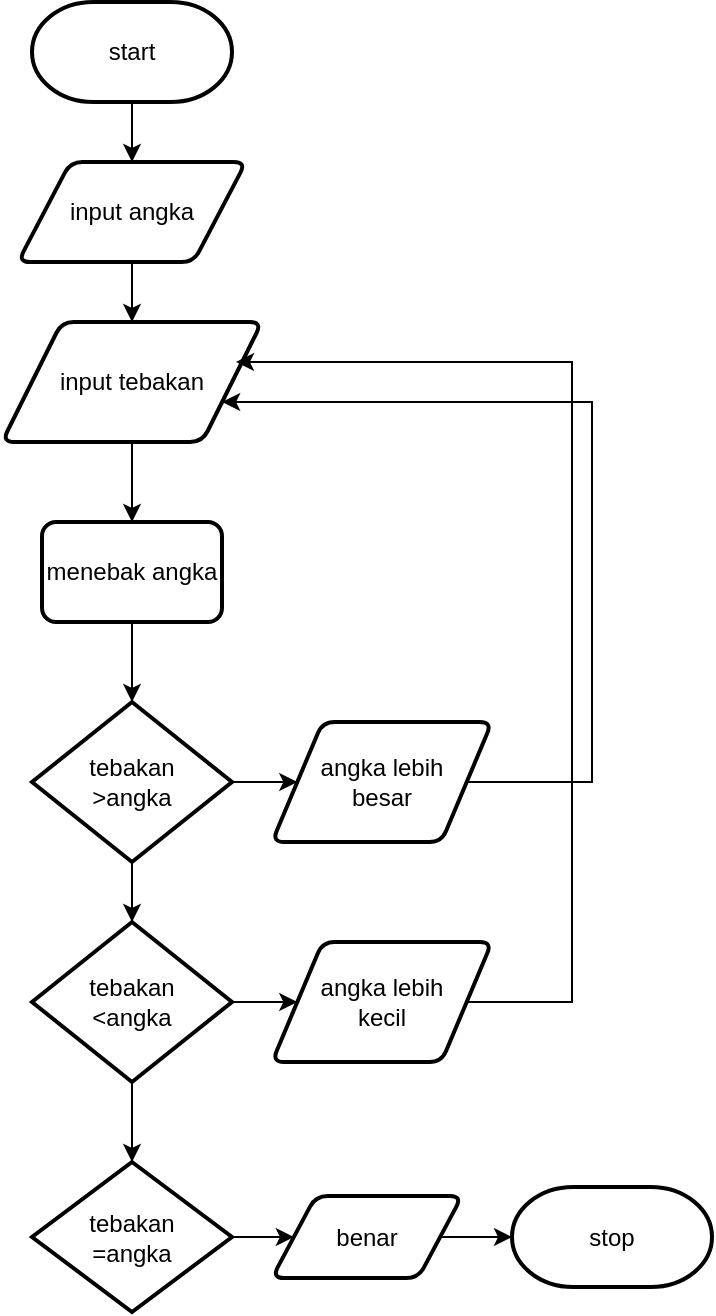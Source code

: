 <mxfile version="20.8.16" type="device"><diagram id="C5RBs43oDa-KdzZeNtuy" name="Page-1"><mxGraphModel dx="1105" dy="654" grid="1" gridSize="10" guides="1" tooltips="1" connect="1" arrows="1" fold="1" page="1" pageScale="1" pageWidth="827" pageHeight="1169" math="0" shadow="0"><root><mxCell id="WIyWlLk6GJQsqaUBKTNV-0"/><mxCell id="WIyWlLk6GJQsqaUBKTNV-1" parent="WIyWlLk6GJQsqaUBKTNV-0"/><mxCell id="BXOJZZQ7M7HGK0cXnv6F-27" style="edgeStyle=orthogonalEdgeStyle;rounded=0;orthogonalLoop=1;jettySize=auto;html=1;entryX=0.5;entryY=0;entryDx=0;entryDy=0;" edge="1" parent="WIyWlLk6GJQsqaUBKTNV-1" source="BXOJZZQ7M7HGK0cXnv6F-0" target="BXOJZZQ7M7HGK0cXnv6F-9"><mxGeometry relative="1" as="geometry"/></mxCell><mxCell id="BXOJZZQ7M7HGK0cXnv6F-0" value="start" style="strokeWidth=2;html=1;shape=mxgraph.flowchart.terminator;whiteSpace=wrap;" vertex="1" parent="WIyWlLk6GJQsqaUBKTNV-1"><mxGeometry x="350" y="50" width="100" height="50" as="geometry"/></mxCell><mxCell id="BXOJZZQ7M7HGK0cXnv6F-32" value="" style="edgeStyle=orthogonalEdgeStyle;rounded=0;orthogonalLoop=1;jettySize=auto;html=1;" edge="1" parent="WIyWlLk6GJQsqaUBKTNV-1" source="BXOJZZQ7M7HGK0cXnv6F-1" target="BXOJZZQ7M7HGK0cXnv6F-5"><mxGeometry relative="1" as="geometry"/></mxCell><mxCell id="BXOJZZQ7M7HGK0cXnv6F-1" value="input tebakan" style="shape=parallelogram;html=1;strokeWidth=2;perimeter=parallelogramPerimeter;whiteSpace=wrap;rounded=1;arcSize=12;size=0.23;" vertex="1" parent="WIyWlLk6GJQsqaUBKTNV-1"><mxGeometry x="335" y="210" width="130" height="60" as="geometry"/></mxCell><mxCell id="BXOJZZQ7M7HGK0cXnv6F-21" style="edgeStyle=orthogonalEdgeStyle;rounded=0;orthogonalLoop=1;jettySize=auto;html=1;" edge="1" parent="WIyWlLk6GJQsqaUBKTNV-1" source="BXOJZZQ7M7HGK0cXnv6F-4" target="BXOJZZQ7M7HGK0cXnv6F-12"><mxGeometry relative="1" as="geometry"/></mxCell><mxCell id="BXOJZZQ7M7HGK0cXnv6F-22" style="edgeStyle=orthogonalEdgeStyle;rounded=0;orthogonalLoop=1;jettySize=auto;html=1;exitX=1;exitY=0.5;exitDx=0;exitDy=0;exitPerimeter=0;" edge="1" parent="WIyWlLk6GJQsqaUBKTNV-1" source="BXOJZZQ7M7HGK0cXnv6F-4" target="BXOJZZQ7M7HGK0cXnv6F-11"><mxGeometry relative="1" as="geometry"/></mxCell><mxCell id="BXOJZZQ7M7HGK0cXnv6F-4" value="tebakan&lt;br&gt;&amp;lt;angka" style="strokeWidth=2;html=1;shape=mxgraph.flowchart.decision;whiteSpace=wrap;" vertex="1" parent="WIyWlLk6GJQsqaUBKTNV-1"><mxGeometry x="350" y="510" width="100" height="80" as="geometry"/></mxCell><mxCell id="BXOJZZQ7M7HGK0cXnv6F-26" style="edgeStyle=orthogonalEdgeStyle;rounded=0;orthogonalLoop=1;jettySize=auto;html=1;exitX=0.5;exitY=1;exitDx=0;exitDy=0;entryX=0.5;entryY=0;entryDx=0;entryDy=0;entryPerimeter=0;" edge="1" parent="WIyWlLk6GJQsqaUBKTNV-1" source="BXOJZZQ7M7HGK0cXnv6F-5" target="BXOJZZQ7M7HGK0cXnv6F-8"><mxGeometry relative="1" as="geometry"/></mxCell><mxCell id="BXOJZZQ7M7HGK0cXnv6F-5" value="menebak angka" style="rounded=1;whiteSpace=wrap;html=1;absoluteArcSize=1;arcSize=14;strokeWidth=2;" vertex="1" parent="WIyWlLk6GJQsqaUBKTNV-1"><mxGeometry x="355" y="310" width="90" height="50" as="geometry"/></mxCell><mxCell id="BXOJZZQ7M7HGK0cXnv6F-29" style="edgeStyle=orthogonalEdgeStyle;rounded=0;orthogonalLoop=1;jettySize=auto;html=1;" edge="1" parent="WIyWlLk6GJQsqaUBKTNV-1" source="BXOJZZQ7M7HGK0cXnv6F-7" target="BXOJZZQ7M7HGK0cXnv6F-1"><mxGeometry relative="1" as="geometry"><mxPoint x="610" y="250" as="targetPoint"/><Array as="points"><mxPoint x="630" y="440"/><mxPoint x="630" y="250"/></Array></mxGeometry></mxCell><mxCell id="BXOJZZQ7M7HGK0cXnv6F-7" value="angka lebih&lt;br&gt;besar" style="shape=parallelogram;html=1;strokeWidth=2;perimeter=parallelogramPerimeter;whiteSpace=wrap;rounded=1;arcSize=12;size=0.23;" vertex="1" parent="WIyWlLk6GJQsqaUBKTNV-1"><mxGeometry x="470" y="410" width="110" height="60" as="geometry"/></mxCell><mxCell id="BXOJZZQ7M7HGK0cXnv6F-20" style="edgeStyle=orthogonalEdgeStyle;rounded=0;orthogonalLoop=1;jettySize=auto;html=1;" edge="1" parent="WIyWlLk6GJQsqaUBKTNV-1" source="BXOJZZQ7M7HGK0cXnv6F-8" target="BXOJZZQ7M7HGK0cXnv6F-7"><mxGeometry relative="1" as="geometry"/></mxCell><mxCell id="BXOJZZQ7M7HGK0cXnv6F-23" style="edgeStyle=orthogonalEdgeStyle;rounded=0;orthogonalLoop=1;jettySize=auto;html=1;entryX=0.5;entryY=0;entryDx=0;entryDy=0;entryPerimeter=0;" edge="1" parent="WIyWlLk6GJQsqaUBKTNV-1" source="BXOJZZQ7M7HGK0cXnv6F-8" target="BXOJZZQ7M7HGK0cXnv6F-4"><mxGeometry relative="1" as="geometry"/></mxCell><mxCell id="BXOJZZQ7M7HGK0cXnv6F-8" value="tebakan&lt;br&gt;&amp;gt;angka" style="strokeWidth=2;html=1;shape=mxgraph.flowchart.decision;whiteSpace=wrap;" vertex="1" parent="WIyWlLk6GJQsqaUBKTNV-1"><mxGeometry x="350" y="400" width="100" height="80" as="geometry"/></mxCell><mxCell id="BXOJZZQ7M7HGK0cXnv6F-28" style="edgeStyle=orthogonalEdgeStyle;rounded=0;orthogonalLoop=1;jettySize=auto;html=1;" edge="1" parent="WIyWlLk6GJQsqaUBKTNV-1" source="BXOJZZQ7M7HGK0cXnv6F-9" target="BXOJZZQ7M7HGK0cXnv6F-1"><mxGeometry relative="1" as="geometry"/></mxCell><mxCell id="BXOJZZQ7M7HGK0cXnv6F-9" value="input angka" style="shape=parallelogram;html=1;strokeWidth=2;perimeter=parallelogramPerimeter;whiteSpace=wrap;rounded=1;arcSize=12;size=0.23;" vertex="1" parent="WIyWlLk6GJQsqaUBKTNV-1"><mxGeometry x="343" y="130" width="114" height="50" as="geometry"/></mxCell><mxCell id="BXOJZZQ7M7HGK0cXnv6F-30" style="edgeStyle=orthogonalEdgeStyle;rounded=0;orthogonalLoop=1;jettySize=auto;html=1;" edge="1" parent="WIyWlLk6GJQsqaUBKTNV-1" source="BXOJZZQ7M7HGK0cXnv6F-11"><mxGeometry relative="1" as="geometry"><mxPoint x="452" y="230" as="targetPoint"/><Array as="points"><mxPoint x="620" y="550"/><mxPoint x="620" y="230"/><mxPoint x="452" y="230"/></Array></mxGeometry></mxCell><mxCell id="BXOJZZQ7M7HGK0cXnv6F-11" value="angka lebih&lt;br&gt;kecil" style="shape=parallelogram;html=1;strokeWidth=2;perimeter=parallelogramPerimeter;whiteSpace=wrap;rounded=1;arcSize=12;size=0.23;" vertex="1" parent="WIyWlLk6GJQsqaUBKTNV-1"><mxGeometry x="470" y="520" width="110" height="60" as="geometry"/></mxCell><mxCell id="BXOJZZQ7M7HGK0cXnv6F-31" value="" style="edgeStyle=orthogonalEdgeStyle;rounded=0;orthogonalLoop=1;jettySize=auto;html=1;" edge="1" parent="WIyWlLk6GJQsqaUBKTNV-1" source="BXOJZZQ7M7HGK0cXnv6F-12" target="BXOJZZQ7M7HGK0cXnv6F-13"><mxGeometry relative="1" as="geometry"/></mxCell><mxCell id="BXOJZZQ7M7HGK0cXnv6F-12" value="tebakan&lt;br&gt;=angka" style="strokeWidth=2;html=1;shape=mxgraph.flowchart.decision;whiteSpace=wrap;" vertex="1" parent="WIyWlLk6GJQsqaUBKTNV-1"><mxGeometry x="350" y="630" width="100" height="75" as="geometry"/></mxCell><mxCell id="BXOJZZQ7M7HGK0cXnv6F-34" value="" style="edgeStyle=orthogonalEdgeStyle;rounded=0;orthogonalLoop=1;jettySize=auto;html=1;" edge="1" parent="WIyWlLk6GJQsqaUBKTNV-1" source="BXOJZZQ7M7HGK0cXnv6F-13" target="BXOJZZQ7M7HGK0cXnv6F-33"><mxGeometry relative="1" as="geometry"/></mxCell><mxCell id="BXOJZZQ7M7HGK0cXnv6F-13" value="benar" style="shape=parallelogram;html=1;strokeWidth=2;perimeter=parallelogramPerimeter;whiteSpace=wrap;rounded=1;arcSize=12;size=0.23;" vertex="1" parent="WIyWlLk6GJQsqaUBKTNV-1"><mxGeometry x="470" y="647" width="95" height="41" as="geometry"/></mxCell><mxCell id="BXOJZZQ7M7HGK0cXnv6F-14" style="edgeStyle=orthogonalEdgeStyle;rounded=0;orthogonalLoop=1;jettySize=auto;html=1;exitX=0.5;exitY=1;exitDx=0;exitDy=0;" edge="1" parent="WIyWlLk6GJQsqaUBKTNV-1" source="BXOJZZQ7M7HGK0cXnv6F-13" target="BXOJZZQ7M7HGK0cXnv6F-13"><mxGeometry relative="1" as="geometry"/></mxCell><mxCell id="BXOJZZQ7M7HGK0cXnv6F-33" value="stop" style="strokeWidth=2;html=1;shape=mxgraph.flowchart.terminator;whiteSpace=wrap;" vertex="1" parent="WIyWlLk6GJQsqaUBKTNV-1"><mxGeometry x="590" y="642.5" width="100" height="50" as="geometry"/></mxCell></root></mxGraphModel></diagram></mxfile>